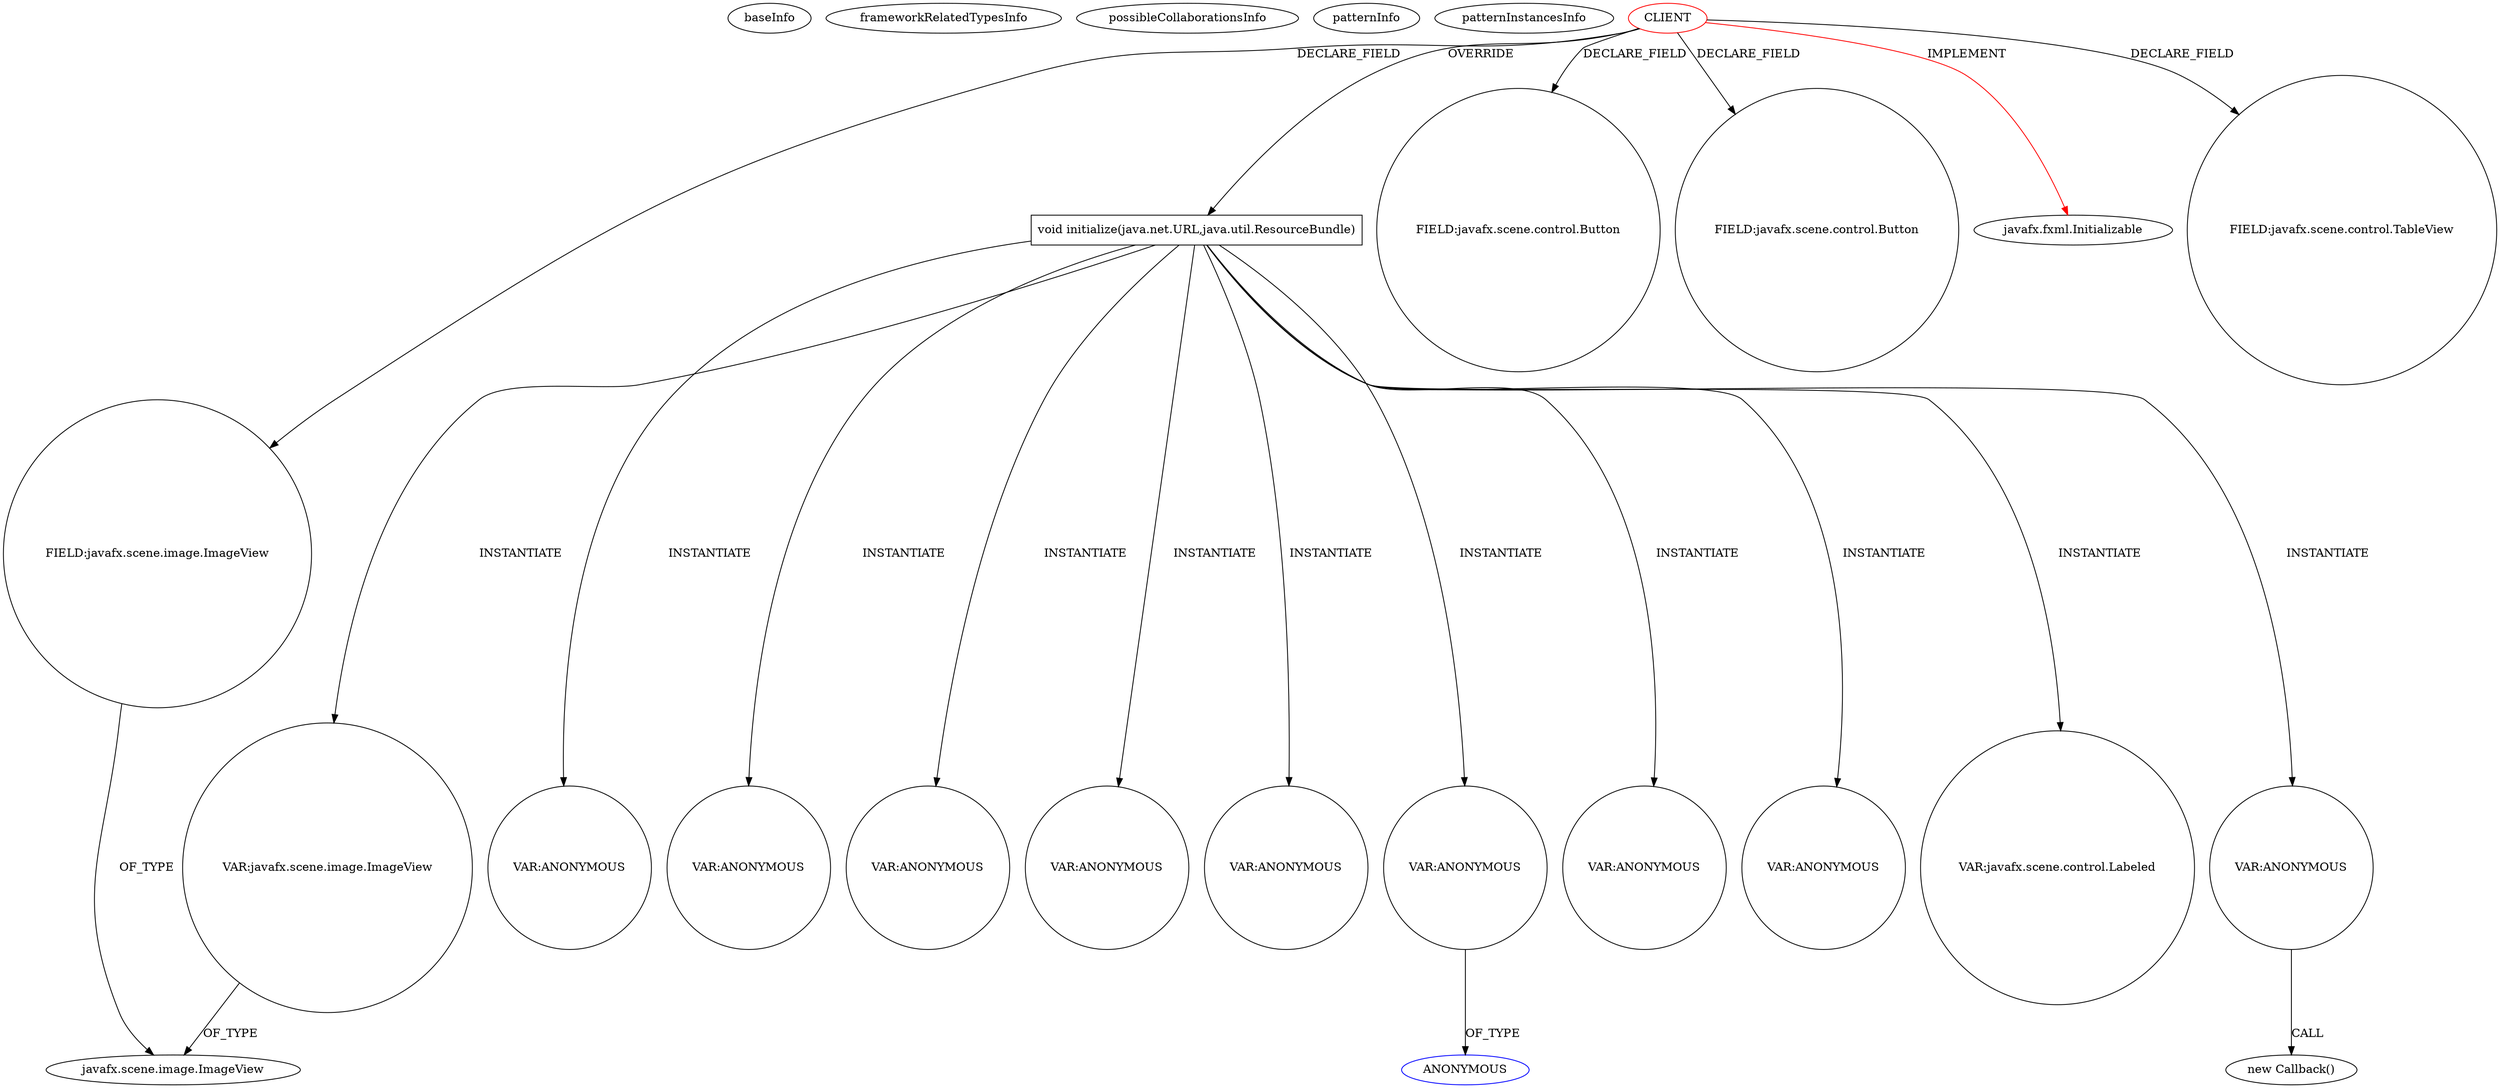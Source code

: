 digraph {
baseInfo[graphId=1513,category="pattern",isAnonymous=false,possibleRelation=false]
frameworkRelatedTypesInfo[0="javafx.fxml.Initializable"]
possibleCollaborationsInfo[]
patternInfo[frequency=2.0,patternRootClient=0]
patternInstancesInfo[0="hock323-eventManager~/hock323-eventManager/EventManager-master/src/eventManager/controller/pokerTournament/TournamentController.java~TournamentController~3009",1="geyrix57-Proyecto_1_Bases~/geyrix57-Proyecto_1_Bases/Proyecto_1_Bases-master/src/Control/ControlLog.java~ControlLog~2710"]
248[label="new Callback()",vertexType="CONSTRUCTOR_CALL",isFrameworkType=false]
249[label="VAR:ANONYMOUS",vertexType="VARIABLE_EXPRESION",isFrameworkType=false,shape=circle]
152[label="void initialize(java.net.URL,java.util.ResourceBundle)",vertexType="OVERRIDING_METHOD_DECLARATION",isFrameworkType=false,shape=box]
0[label="CLIENT",vertexType="ROOT_CLIENT_CLASS_DECLARATION",isFrameworkType=false,color=red]
81[label="FIELD:javafx.scene.control.Button",vertexType="FIELD_DECLARATION",isFrameworkType=false,shape=circle]
10[label="FIELD:javafx.scene.control.Button",vertexType="FIELD_DECLARATION",isFrameworkType=false,shape=circle]
178[label="VAR:javafx.scene.image.ImageView",vertexType="VARIABLE_EXPRESION",isFrameworkType=false,shape=circle]
115[label="javafx.scene.image.ImageView",vertexType="FRAMEWORK_CLASS_TYPE",isFrameworkType=false]
319[label="VAR:ANONYMOUS",vertexType="VARIABLE_EXPRESION",isFrameworkType=false,shape=circle]
196[label="VAR:ANONYMOUS",vertexType="VARIABLE_EXPRESION",isFrameworkType=false,shape=circle]
184[label="VAR:ANONYMOUS",vertexType="VARIABLE_EXPRESION",isFrameworkType=false,shape=circle]
234[label="VAR:ANONYMOUS",vertexType="VARIABLE_EXPRESION",isFrameworkType=false,shape=circle]
309[label="VAR:ANONYMOUS",vertexType="VARIABLE_EXPRESION",isFrameworkType=false,shape=circle]
340[label="VAR:ANONYMOUS",vertexType="VARIABLE_EXPRESION",isFrameworkType=false,shape=circle]
220[label="VAR:ANONYMOUS",vertexType="VARIABLE_EXPRESION",isFrameworkType=false,shape=circle]
328[label="VAR:ANONYMOUS",vertexType="VARIABLE_EXPRESION",isFrameworkType=false,shape=circle]
1[label="javafx.fxml.Initializable",vertexType="FRAMEWORK_INTERFACE_TYPE",isFrameworkType=false]
156[label="VAR:javafx.scene.control.Labeled",vertexType="VARIABLE_EXPRESION",isFrameworkType=false,shape=circle]
150[label="FIELD:javafx.scene.control.TableView",vertexType="FIELD_DECLARATION",isFrameworkType=false,shape=circle]
128[label="FIELD:javafx.scene.image.ImageView",vertexType="FIELD_DECLARATION",isFrameworkType=false,shape=circle]
341[label="ANONYMOUS",vertexType="REFERENCE_ANONYMOUS_DECLARATION",isFrameworkType=false,color=blue]
152->234[label="INSTANTIATE"]
340->341[label="OF_TYPE"]
152->156[label="INSTANTIATE"]
152->220[label="INSTANTIATE"]
249->248[label="CALL"]
152->178[label="INSTANTIATE"]
0->150[label="DECLARE_FIELD"]
152->196[label="INSTANTIATE"]
0->152[label="OVERRIDE"]
152->328[label="INSTANTIATE"]
152->309[label="INSTANTIATE"]
128->115[label="OF_TYPE"]
152->319[label="INSTANTIATE"]
152->184[label="INSTANTIATE"]
0->10[label="DECLARE_FIELD"]
0->128[label="DECLARE_FIELD"]
152->249[label="INSTANTIATE"]
0->81[label="DECLARE_FIELD"]
178->115[label="OF_TYPE"]
0->1[label="IMPLEMENT",color=red]
152->340[label="INSTANTIATE"]
}

